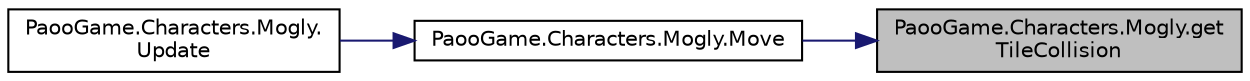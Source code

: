 digraph "PaooGame.Characters.Mogly.getTileCollision"
{
 // LATEX_PDF_SIZE
  edge [fontname="Helvetica",fontsize="10",labelfontname="Helvetica",labelfontsize="10"];
  node [fontname="Helvetica",fontsize="10",shape=record];
  rankdir="RL";
  Node1 [label="PaooGame.Characters.Mogly.get\lTileCollision",height=0.2,width=0.4,color="black", fillcolor="grey75", style="filled", fontcolor="black",tooltip="Returneaza coliziunile."];
  Node1 -> Node2 [dir="back",color="midnightblue",fontsize="10",style="solid"];
  Node2 [label="PaooGame.Characters.Mogly.Move",height=0.2,width=0.4,color="black", fillcolor="white", style="filled",URL="$class_paoo_game_1_1_characters_1_1_mogly.html#adb4d350d38b513041a4ecbde1e53d829",tooltip="Actualizeaza miscarile lui Mogly."];
  Node2 -> Node3 [dir="back",color="midnightblue",fontsize="10",style="solid"];
  Node3 [label="PaooGame.Characters.Mogly.\lUpdate",height=0.2,width=0.4,color="black", fillcolor="white", style="filled",URL="$class_paoo_game_1_1_characters_1_1_mogly.html#aa23a59326c59d36a5d3957d142e42fcd",tooltip="Actualizeaza pozitia lui Mogly."];
}
